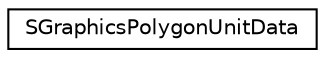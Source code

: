 digraph "类继承关系图"
{
  edge [fontname="Helvetica",fontsize="10",labelfontname="Helvetica",labelfontsize="10"];
  node [fontname="Helvetica",fontsize="10",shape=record];
  rankdir="LR";
  Node0 [label="SGraphicsPolygonUnitData",height=0.2,width=0.4,color="black", fillcolor="white", style="filled",URL="$struct_s_graphics_polygon_unit_data.html"];
}
